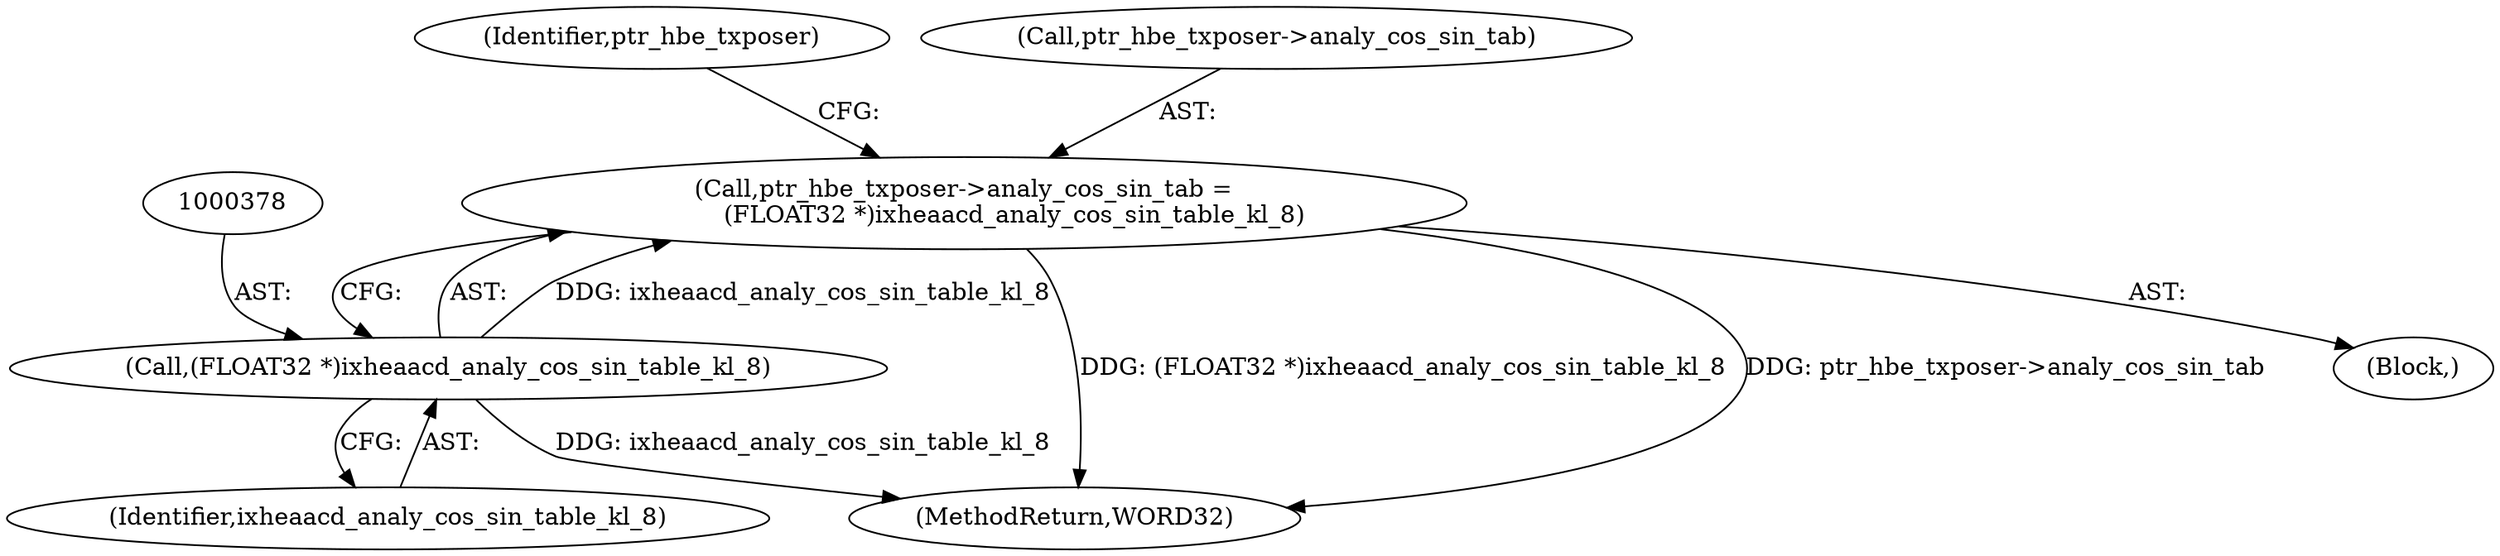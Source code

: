 digraph "0_Android_04e8cd58f075bec5892e369c8deebca9c67e855c_4@pointer" {
"1000373" [label="(Call,ptr_hbe_txposer->analy_cos_sin_tab =\n             (FLOAT32 *)ixheaacd_analy_cos_sin_table_kl_8)"];
"1000377" [label="(Call,(FLOAT32 *)ixheaacd_analy_cos_sin_table_kl_8)"];
"1000591" [label="(MethodReturn,WORD32)"];
"1000382" [label="(Identifier,ptr_hbe_txposer)"];
"1000377" [label="(Call,(FLOAT32 *)ixheaacd_analy_cos_sin_table_kl_8)"];
"1000236" [label="(Block,)"];
"1000373" [label="(Call,ptr_hbe_txposer->analy_cos_sin_tab =\n             (FLOAT32 *)ixheaacd_analy_cos_sin_table_kl_8)"];
"1000379" [label="(Identifier,ixheaacd_analy_cos_sin_table_kl_8)"];
"1000374" [label="(Call,ptr_hbe_txposer->analy_cos_sin_tab)"];
"1000373" -> "1000236"  [label="AST: "];
"1000373" -> "1000377"  [label="CFG: "];
"1000374" -> "1000373"  [label="AST: "];
"1000377" -> "1000373"  [label="AST: "];
"1000382" -> "1000373"  [label="CFG: "];
"1000373" -> "1000591"  [label="DDG: (FLOAT32 *)ixheaacd_analy_cos_sin_table_kl_8"];
"1000373" -> "1000591"  [label="DDG: ptr_hbe_txposer->analy_cos_sin_tab"];
"1000377" -> "1000373"  [label="DDG: ixheaacd_analy_cos_sin_table_kl_8"];
"1000377" -> "1000379"  [label="CFG: "];
"1000378" -> "1000377"  [label="AST: "];
"1000379" -> "1000377"  [label="AST: "];
"1000377" -> "1000591"  [label="DDG: ixheaacd_analy_cos_sin_table_kl_8"];
}
